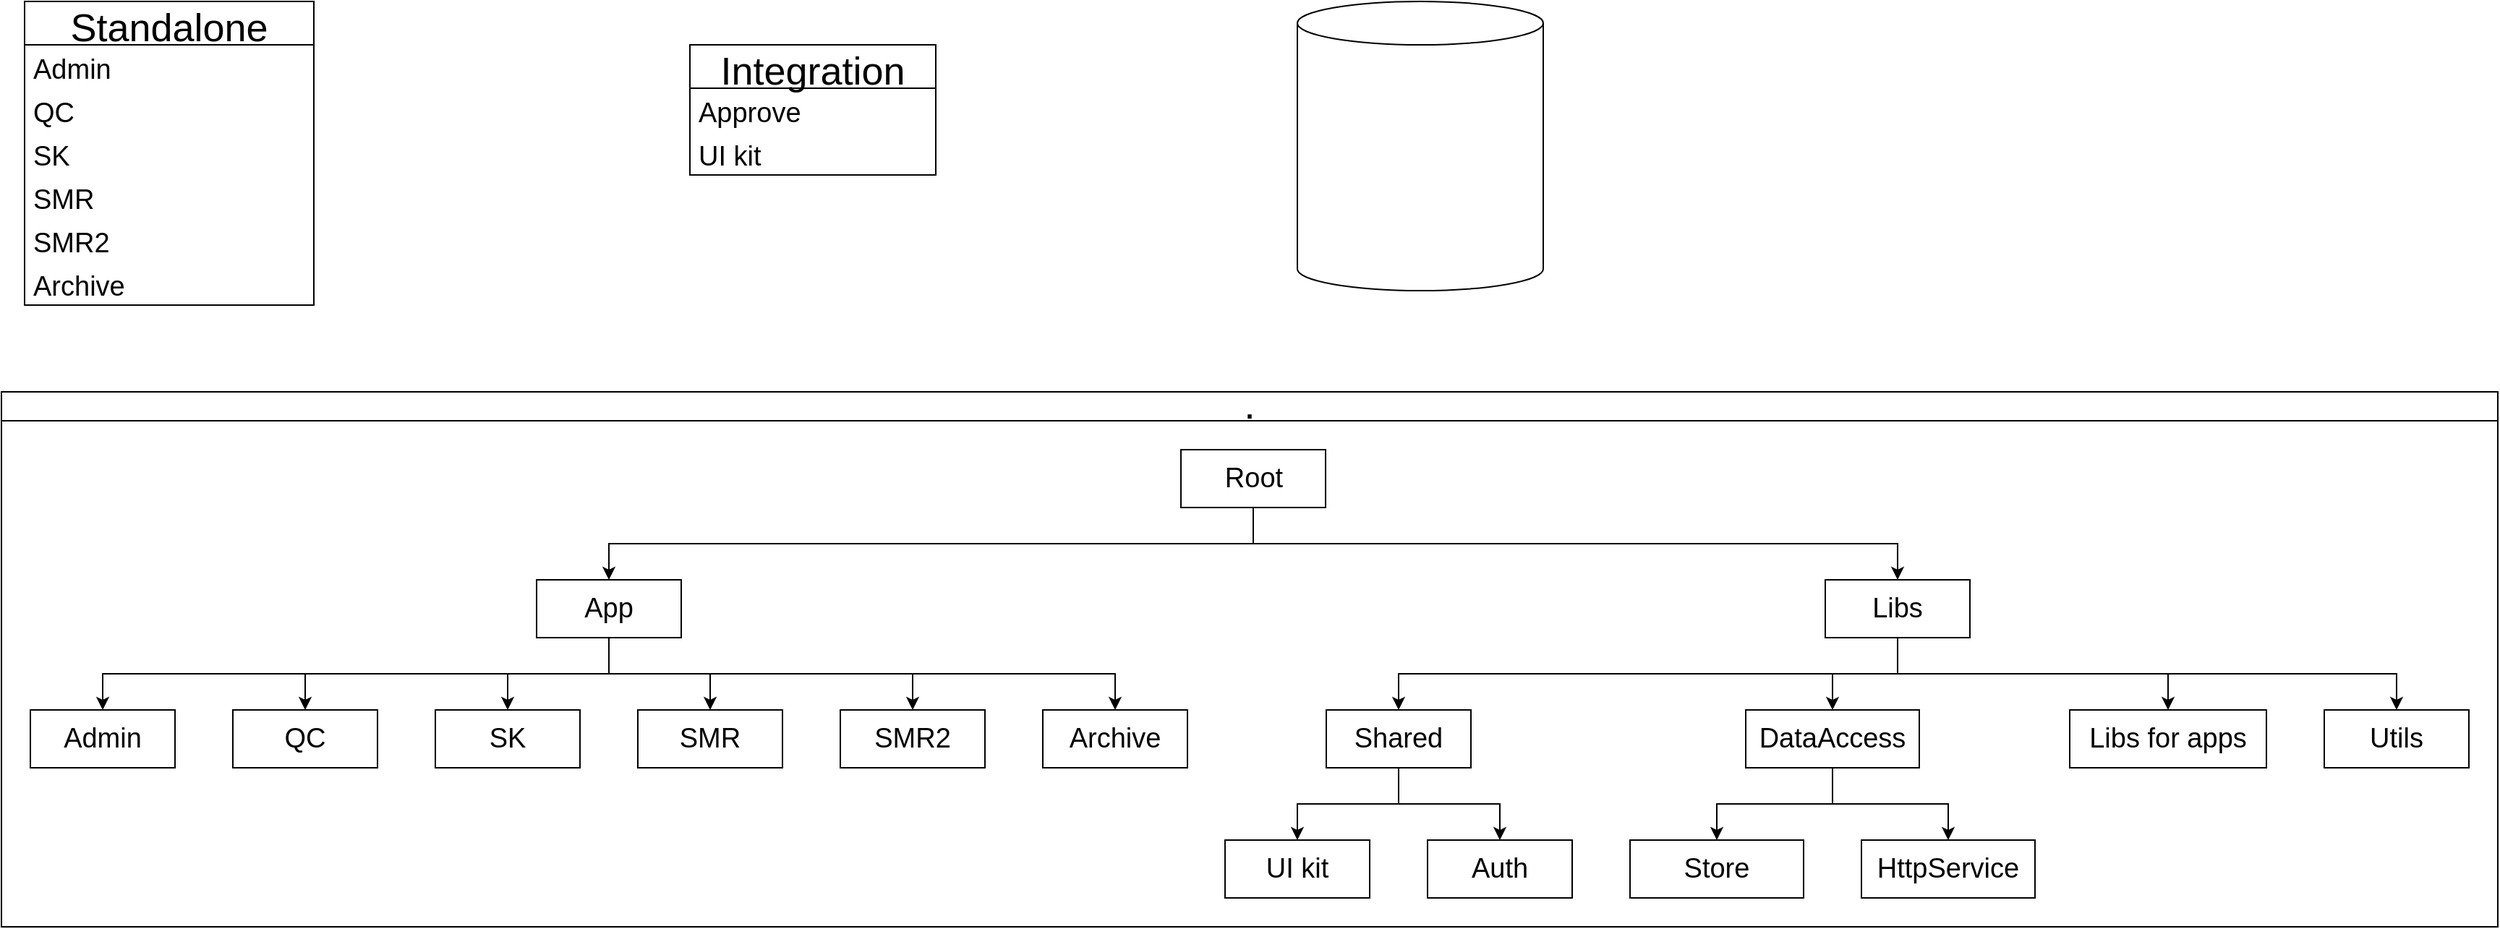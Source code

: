 <mxfile version="20.5.1" type="github">
  <diagram id="-z4oQeGqkT0M_WZGCZz8" name="Page-1">
    <mxGraphModel dx="2584" dy="1158" grid="1" gridSize="10" guides="1" tooltips="1" connect="1" arrows="1" fold="1" page="1" pageScale="1" pageWidth="827" pageHeight="1169" math="0" shadow="0">
      <root>
        <mxCell id="0" />
        <mxCell id="1" parent="0" />
        <mxCell id="fv_3UhncNjWVcKoHIJb1-1" value="" style="shape=cylinder3;whiteSpace=wrap;html=1;boundedLbl=1;backgroundOutline=1;size=15;" parent="1" vertex="1">
          <mxGeometry x="440" y="50" width="170" height="200" as="geometry" />
        </mxCell>
        <mxCell id="wbTkz9vaadN7zLrcwkUB-14" value="Standalone" style="swimlane;fontStyle=0;childLayout=stackLayout;horizontal=1;startSize=30;horizontalStack=0;resizeParent=1;resizeParentMax=0;resizeLast=0;collapsible=1;marginBottom=0;fontFamily=Helvetica;fontSize=27;" vertex="1" parent="1">
          <mxGeometry x="-440" y="50" width="200" height="210" as="geometry" />
        </mxCell>
        <mxCell id="wbTkz9vaadN7zLrcwkUB-15" value="Admin" style="text;strokeColor=none;fillColor=none;align=left;verticalAlign=middle;spacingLeft=4;spacingRight=4;overflow=hidden;points=[[0,0.5],[1,0.5]];portConstraint=eastwest;rotatable=0;fontFamily=Helvetica;fontSize=19;" vertex="1" parent="wbTkz9vaadN7zLrcwkUB-14">
          <mxGeometry y="30" width="200" height="30" as="geometry" />
        </mxCell>
        <mxCell id="wbTkz9vaadN7zLrcwkUB-16" value="QC" style="text;strokeColor=none;fillColor=none;align=left;verticalAlign=middle;spacingLeft=4;spacingRight=4;overflow=hidden;points=[[0,0.5],[1,0.5]];portConstraint=eastwest;rotatable=0;fontFamily=Helvetica;fontSize=19;" vertex="1" parent="wbTkz9vaadN7zLrcwkUB-14">
          <mxGeometry y="60" width="200" height="30" as="geometry" />
        </mxCell>
        <mxCell id="wbTkz9vaadN7zLrcwkUB-18" value="SK" style="text;strokeColor=none;fillColor=none;align=left;verticalAlign=middle;spacingLeft=4;spacingRight=4;overflow=hidden;points=[[0,0.5],[1,0.5]];portConstraint=eastwest;rotatable=0;fontFamily=Helvetica;fontSize=19;" vertex="1" parent="wbTkz9vaadN7zLrcwkUB-14">
          <mxGeometry y="90" width="200" height="30" as="geometry" />
        </mxCell>
        <mxCell id="wbTkz9vaadN7zLrcwkUB-19" value="SMR" style="text;strokeColor=none;fillColor=none;align=left;verticalAlign=middle;spacingLeft=4;spacingRight=4;overflow=hidden;points=[[0,0.5],[1,0.5]];portConstraint=eastwest;rotatable=0;fontFamily=Helvetica;fontSize=19;" vertex="1" parent="wbTkz9vaadN7zLrcwkUB-14">
          <mxGeometry y="120" width="200" height="30" as="geometry" />
        </mxCell>
        <mxCell id="wbTkz9vaadN7zLrcwkUB-20" value="SMR2" style="text;strokeColor=none;fillColor=none;align=left;verticalAlign=middle;spacingLeft=4;spacingRight=4;overflow=hidden;points=[[0,0.5],[1,0.5]];portConstraint=eastwest;rotatable=0;fontFamily=Helvetica;fontSize=19;" vertex="1" parent="wbTkz9vaadN7zLrcwkUB-14">
          <mxGeometry y="150" width="200" height="30" as="geometry" />
        </mxCell>
        <mxCell id="wbTkz9vaadN7zLrcwkUB-17" value="Archive" style="text;strokeColor=none;fillColor=none;align=left;verticalAlign=middle;spacingLeft=4;spacingRight=4;overflow=hidden;points=[[0,0.5],[1,0.5]];portConstraint=eastwest;rotatable=0;fontFamily=Helvetica;fontSize=19;" vertex="1" parent="wbTkz9vaadN7zLrcwkUB-14">
          <mxGeometry y="180" width="200" height="30" as="geometry" />
        </mxCell>
        <mxCell id="wbTkz9vaadN7zLrcwkUB-21" value="Integration" style="swimlane;fontStyle=0;childLayout=stackLayout;horizontal=1;startSize=30;horizontalStack=0;resizeParent=1;resizeParentMax=0;resizeLast=0;collapsible=1;marginBottom=0;fontFamily=Helvetica;fontSize=27;" vertex="1" parent="1">
          <mxGeometry x="20" y="80" width="170" height="90" as="geometry" />
        </mxCell>
        <mxCell id="wbTkz9vaadN7zLrcwkUB-22" value="Approve" style="text;strokeColor=none;fillColor=none;align=left;verticalAlign=middle;spacingLeft=4;spacingRight=4;overflow=hidden;points=[[0,0.5],[1,0.5]];portConstraint=eastwest;rotatable=0;fontFamily=Helvetica;fontSize=19;" vertex="1" parent="wbTkz9vaadN7zLrcwkUB-21">
          <mxGeometry y="30" width="170" height="30" as="geometry" />
        </mxCell>
        <mxCell id="wbTkz9vaadN7zLrcwkUB-23" value="UI kit" style="text;strokeColor=none;fillColor=none;align=left;verticalAlign=middle;spacingLeft=4;spacingRight=4;overflow=hidden;points=[[0,0.5],[1,0.5]];portConstraint=eastwest;rotatable=0;fontFamily=Helvetica;fontSize=19;" vertex="1" parent="wbTkz9vaadN7zLrcwkUB-21">
          <mxGeometry y="60" width="170" height="30" as="geometry" />
        </mxCell>
        <mxCell id="wbTkz9vaadN7zLrcwkUB-25" value="." style="swimlane;startSize=20;horizontal=1;childLayout=treeLayout;horizontalTree=0;resizable=0;containerType=tree;fontFamily=Helvetica;fontSize=19;" vertex="1" parent="1">
          <mxGeometry x="-456" y="320" width="1726" height="370" as="geometry" />
        </mxCell>
        <mxCell id="wbTkz9vaadN7zLrcwkUB-26" value="Root" style="whiteSpace=wrap;html=1;fontFamily=Helvetica;fontSize=19;" vertex="1" parent="wbTkz9vaadN7zLrcwkUB-25">
          <mxGeometry x="815.5" y="40" width="100" height="40" as="geometry" />
        </mxCell>
        <mxCell id="wbTkz9vaadN7zLrcwkUB-27" value="App" style="whiteSpace=wrap;html=1;fontFamily=Helvetica;fontSize=19;" vertex="1" parent="wbTkz9vaadN7zLrcwkUB-25">
          <mxGeometry x="370" y="130" width="100" height="40" as="geometry" />
        </mxCell>
        <mxCell id="wbTkz9vaadN7zLrcwkUB-28" value="" style="edgeStyle=elbowEdgeStyle;elbow=vertical;html=1;rounded=0;fontFamily=Helvetica;fontSize=19;" edge="1" parent="wbTkz9vaadN7zLrcwkUB-25" source="wbTkz9vaadN7zLrcwkUB-26" target="wbTkz9vaadN7zLrcwkUB-27">
          <mxGeometry relative="1" as="geometry" />
        </mxCell>
        <mxCell id="wbTkz9vaadN7zLrcwkUB-29" value="Libs" style="whiteSpace=wrap;html=1;fontFamily=Helvetica;fontSize=19;" vertex="1" parent="wbTkz9vaadN7zLrcwkUB-25">
          <mxGeometry x="1261" y="130" width="100" height="40" as="geometry" />
        </mxCell>
        <mxCell id="wbTkz9vaadN7zLrcwkUB-30" value="" style="edgeStyle=elbowEdgeStyle;elbow=vertical;html=1;rounded=0;fontFamily=Helvetica;fontSize=19;" edge="1" parent="wbTkz9vaadN7zLrcwkUB-25" source="wbTkz9vaadN7zLrcwkUB-26" target="wbTkz9vaadN7zLrcwkUB-29">
          <mxGeometry relative="1" as="geometry" />
        </mxCell>
        <mxCell id="wbTkz9vaadN7zLrcwkUB-31" value="" style="edgeStyle=elbowEdgeStyle;elbow=vertical;html=1;rounded=0;fontFamily=Helvetica;fontSize=19;" edge="1" target="wbTkz9vaadN7zLrcwkUB-32" source="wbTkz9vaadN7zLrcwkUB-29" parent="wbTkz9vaadN7zLrcwkUB-25">
          <mxGeometry relative="1" as="geometry">
            <mxPoint x="-5236" y="490" as="sourcePoint" />
          </mxGeometry>
        </mxCell>
        <mxCell id="wbTkz9vaadN7zLrcwkUB-32" value="Shared" style="whiteSpace=wrap;html=1;fontFamily=Helvetica;fontSize=19;" vertex="1" parent="wbTkz9vaadN7zLrcwkUB-25">
          <mxGeometry x="916" y="220" width="100" height="40" as="geometry" />
        </mxCell>
        <mxCell id="wbTkz9vaadN7zLrcwkUB-35" value="" style="edgeStyle=elbowEdgeStyle;elbow=vertical;html=1;rounded=0;fontFamily=Helvetica;fontSize=19;" edge="1" target="wbTkz9vaadN7zLrcwkUB-36" source="wbTkz9vaadN7zLrcwkUB-32" parent="wbTkz9vaadN7zLrcwkUB-25">
          <mxGeometry relative="1" as="geometry">
            <mxPoint x="-5166" y="580" as="sourcePoint" />
          </mxGeometry>
        </mxCell>
        <mxCell id="wbTkz9vaadN7zLrcwkUB-36" value="UI kit" style="whiteSpace=wrap;html=1;fontFamily=Helvetica;fontSize=19;" vertex="1" parent="wbTkz9vaadN7zLrcwkUB-25">
          <mxGeometry x="846" y="310" width="100" height="40" as="geometry" />
        </mxCell>
        <mxCell id="wbTkz9vaadN7zLrcwkUB-37" value="" style="edgeStyle=elbowEdgeStyle;elbow=vertical;html=1;rounded=0;fontFamily=Helvetica;fontSize=19;" edge="1" target="wbTkz9vaadN7zLrcwkUB-38" source="wbTkz9vaadN7zLrcwkUB-27" parent="wbTkz9vaadN7zLrcwkUB-25">
          <mxGeometry relative="1" as="geometry">
            <mxPoint x="-5236" y="490" as="sourcePoint" />
          </mxGeometry>
        </mxCell>
        <mxCell id="wbTkz9vaadN7zLrcwkUB-38" value="Admin" style="whiteSpace=wrap;html=1;fontFamily=Helvetica;fontSize=19;" vertex="1" parent="wbTkz9vaadN7zLrcwkUB-25">
          <mxGeometry x="20" y="220" width="100" height="40" as="geometry" />
        </mxCell>
        <mxCell id="wbTkz9vaadN7zLrcwkUB-39" value="" style="edgeStyle=elbowEdgeStyle;elbow=vertical;html=1;rounded=0;fontFamily=Helvetica;fontSize=19;" edge="1" target="wbTkz9vaadN7zLrcwkUB-40" source="wbTkz9vaadN7zLrcwkUB-27" parent="wbTkz9vaadN7zLrcwkUB-25">
          <mxGeometry relative="1" as="geometry">
            <mxPoint x="-5236" y="490" as="sourcePoint" />
          </mxGeometry>
        </mxCell>
        <mxCell id="wbTkz9vaadN7zLrcwkUB-40" value="QC" style="whiteSpace=wrap;html=1;fontFamily=Helvetica;fontSize=19;" vertex="1" parent="wbTkz9vaadN7zLrcwkUB-25">
          <mxGeometry x="160" y="220" width="100" height="40" as="geometry" />
        </mxCell>
        <mxCell id="wbTkz9vaadN7zLrcwkUB-41" value="" style="edgeStyle=elbowEdgeStyle;elbow=vertical;html=1;rounded=0;fontFamily=Helvetica;fontSize=19;" edge="1" target="wbTkz9vaadN7zLrcwkUB-42" source="wbTkz9vaadN7zLrcwkUB-27" parent="wbTkz9vaadN7zLrcwkUB-25">
          <mxGeometry relative="1" as="geometry">
            <mxPoint x="-5061" y="490" as="sourcePoint" />
          </mxGeometry>
        </mxCell>
        <mxCell id="wbTkz9vaadN7zLrcwkUB-42" value="SK" style="whiteSpace=wrap;html=1;fontFamily=Helvetica;fontSize=19;" vertex="1" parent="wbTkz9vaadN7zLrcwkUB-25">
          <mxGeometry x="300" y="220" width="100" height="40" as="geometry" />
        </mxCell>
        <mxCell id="wbTkz9vaadN7zLrcwkUB-43" value="" style="edgeStyle=elbowEdgeStyle;elbow=vertical;html=1;rounded=0;fontFamily=Helvetica;fontSize=19;" edge="1" target="wbTkz9vaadN7zLrcwkUB-44" source="wbTkz9vaadN7zLrcwkUB-27" parent="wbTkz9vaadN7zLrcwkUB-25">
          <mxGeometry relative="1" as="geometry">
            <mxPoint x="-4781" y="490" as="sourcePoint" />
          </mxGeometry>
        </mxCell>
        <mxCell id="wbTkz9vaadN7zLrcwkUB-44" value="SMR" style="whiteSpace=wrap;html=1;fontFamily=Helvetica;fontSize=19;" vertex="1" parent="wbTkz9vaadN7zLrcwkUB-25">
          <mxGeometry x="440" y="220" width="100" height="40" as="geometry" />
        </mxCell>
        <mxCell id="wbTkz9vaadN7zLrcwkUB-45" value="" style="edgeStyle=elbowEdgeStyle;elbow=vertical;html=1;rounded=0;fontFamily=Helvetica;fontSize=19;" edge="1" target="wbTkz9vaadN7zLrcwkUB-46" source="wbTkz9vaadN7zLrcwkUB-29" parent="wbTkz9vaadN7zLrcwkUB-25">
          <mxGeometry relative="1" as="geometry">
            <mxPoint x="-4396" y="490" as="sourcePoint" />
          </mxGeometry>
        </mxCell>
        <mxCell id="wbTkz9vaadN7zLrcwkUB-46" value="DataAccess" style="whiteSpace=wrap;html=1;fontFamily=Helvetica;fontSize=19;" vertex="1" parent="wbTkz9vaadN7zLrcwkUB-25">
          <mxGeometry x="1206" y="220" width="120" height="40" as="geometry" />
        </mxCell>
        <mxCell id="wbTkz9vaadN7zLrcwkUB-47" value="" style="edgeStyle=elbowEdgeStyle;elbow=vertical;html=1;rounded=0;fontFamily=Helvetica;fontSize=19;" edge="1" target="wbTkz9vaadN7zLrcwkUB-48" source="wbTkz9vaadN7zLrcwkUB-29" parent="wbTkz9vaadN7zLrcwkUB-25">
          <mxGeometry relative="1" as="geometry">
            <mxPoint x="-3976" y="490" as="sourcePoint" />
          </mxGeometry>
        </mxCell>
        <mxCell id="wbTkz9vaadN7zLrcwkUB-48" value="Libs for apps" style="whiteSpace=wrap;html=1;fontFamily=Helvetica;fontSize=19;" vertex="1" parent="wbTkz9vaadN7zLrcwkUB-25">
          <mxGeometry x="1430" y="220" width="136" height="40" as="geometry" />
        </mxCell>
        <mxCell id="wbTkz9vaadN7zLrcwkUB-49" value="" style="edgeStyle=elbowEdgeStyle;elbow=vertical;html=1;rounded=0;fontFamily=Helvetica;fontSize=19;" edge="1" target="wbTkz9vaadN7zLrcwkUB-50" source="wbTkz9vaadN7zLrcwkUB-29" parent="wbTkz9vaadN7zLrcwkUB-25">
          <mxGeometry relative="1" as="geometry">
            <mxPoint x="-3521" y="490" as="sourcePoint" />
          </mxGeometry>
        </mxCell>
        <mxCell id="wbTkz9vaadN7zLrcwkUB-50" value="Utils" style="whiteSpace=wrap;html=1;fontFamily=Helvetica;fontSize=19;" vertex="1" parent="wbTkz9vaadN7zLrcwkUB-25">
          <mxGeometry x="1606" y="220" width="100" height="40" as="geometry" />
        </mxCell>
        <mxCell id="wbTkz9vaadN7zLrcwkUB-51" value="" style="edgeStyle=elbowEdgeStyle;elbow=vertical;html=1;rounded=0;fontFamily=Helvetica;fontSize=19;" edge="1" target="wbTkz9vaadN7zLrcwkUB-52" source="wbTkz9vaadN7zLrcwkUB-27" parent="wbTkz9vaadN7zLrcwkUB-25">
          <mxGeometry relative="1" as="geometry">
            <mxPoint x="-3031" y="490" as="sourcePoint" />
          </mxGeometry>
        </mxCell>
        <mxCell id="wbTkz9vaadN7zLrcwkUB-52" value="SMR2" style="whiteSpace=wrap;html=1;fontFamily=Helvetica;fontSize=19;" vertex="1" parent="wbTkz9vaadN7zLrcwkUB-25">
          <mxGeometry x="580" y="220" width="100" height="40" as="geometry" />
        </mxCell>
        <mxCell id="wbTkz9vaadN7zLrcwkUB-53" value="" style="edgeStyle=elbowEdgeStyle;elbow=vertical;html=1;rounded=0;fontFamily=Helvetica;fontSize=19;" edge="1" target="wbTkz9vaadN7zLrcwkUB-54" source="wbTkz9vaadN7zLrcwkUB-27" parent="wbTkz9vaadN7zLrcwkUB-25">
          <mxGeometry relative="1" as="geometry">
            <mxPoint x="-2436" y="490" as="sourcePoint" />
          </mxGeometry>
        </mxCell>
        <mxCell id="wbTkz9vaadN7zLrcwkUB-54" value="Archive" style="whiteSpace=wrap;html=1;fontFamily=Helvetica;fontSize=19;" vertex="1" parent="wbTkz9vaadN7zLrcwkUB-25">
          <mxGeometry x="720" y="220" width="100" height="40" as="geometry" />
        </mxCell>
        <mxCell id="wbTkz9vaadN7zLrcwkUB-55" value="" style="edgeStyle=elbowEdgeStyle;elbow=vertical;html=1;rounded=0;fontFamily=Helvetica;fontSize=19;" edge="1" target="wbTkz9vaadN7zLrcwkUB-56" source="wbTkz9vaadN7zLrcwkUB-46" parent="wbTkz9vaadN7zLrcwkUB-25">
          <mxGeometry relative="1" as="geometry">
            <mxPoint x="-1460.75" y="520" as="sourcePoint" />
          </mxGeometry>
        </mxCell>
        <mxCell id="wbTkz9vaadN7zLrcwkUB-56" value="Store" style="whiteSpace=wrap;html=1;fontFamily=Helvetica;fontSize=19;" vertex="1" parent="wbTkz9vaadN7zLrcwkUB-25">
          <mxGeometry x="1126" y="310" width="120" height="40" as="geometry" />
        </mxCell>
        <mxCell id="wbTkz9vaadN7zLrcwkUB-57" value="" style="edgeStyle=elbowEdgeStyle;elbow=vertical;html=1;rounded=0;fontFamily=Helvetica;fontSize=19;" edge="1" target="wbTkz9vaadN7zLrcwkUB-58" source="wbTkz9vaadN7zLrcwkUB-46" parent="wbTkz9vaadN7zLrcwkUB-25">
          <mxGeometry relative="1" as="geometry">
            <mxPoint x="-1461" y="520" as="sourcePoint" />
          </mxGeometry>
        </mxCell>
        <mxCell id="wbTkz9vaadN7zLrcwkUB-58" value="HttpService" style="whiteSpace=wrap;html=1;fontFamily=Helvetica;fontSize=19;" vertex="1" parent="wbTkz9vaadN7zLrcwkUB-25">
          <mxGeometry x="1286" y="310" width="120" height="40" as="geometry" />
        </mxCell>
        <mxCell id="wbTkz9vaadN7zLrcwkUB-61" value="" style="edgeStyle=elbowEdgeStyle;elbow=vertical;html=1;rounded=0;fontFamily=Helvetica;fontSize=19;" edge="1" target="wbTkz9vaadN7zLrcwkUB-62" source="wbTkz9vaadN7zLrcwkUB-32" parent="wbTkz9vaadN7zLrcwkUB-25">
          <mxGeometry relative="1" as="geometry">
            <mxPoint x="14" y="490" as="sourcePoint" />
          </mxGeometry>
        </mxCell>
        <mxCell id="wbTkz9vaadN7zLrcwkUB-62" value="Auth" style="whiteSpace=wrap;html=1;fontFamily=Helvetica;fontSize=19;" vertex="1" parent="wbTkz9vaadN7zLrcwkUB-25">
          <mxGeometry x="986" y="310" width="100" height="40" as="geometry" />
        </mxCell>
      </root>
    </mxGraphModel>
  </diagram>
</mxfile>
